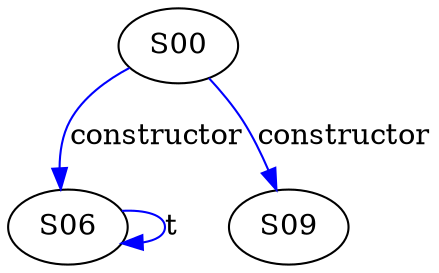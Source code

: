 digraph {

S00->S06 [label="constructor", style="", color="blue"]
S00->S09 [label="constructor", style="", color="blue"]
S06->S06 [label="t", style="", color="blue"]
}
